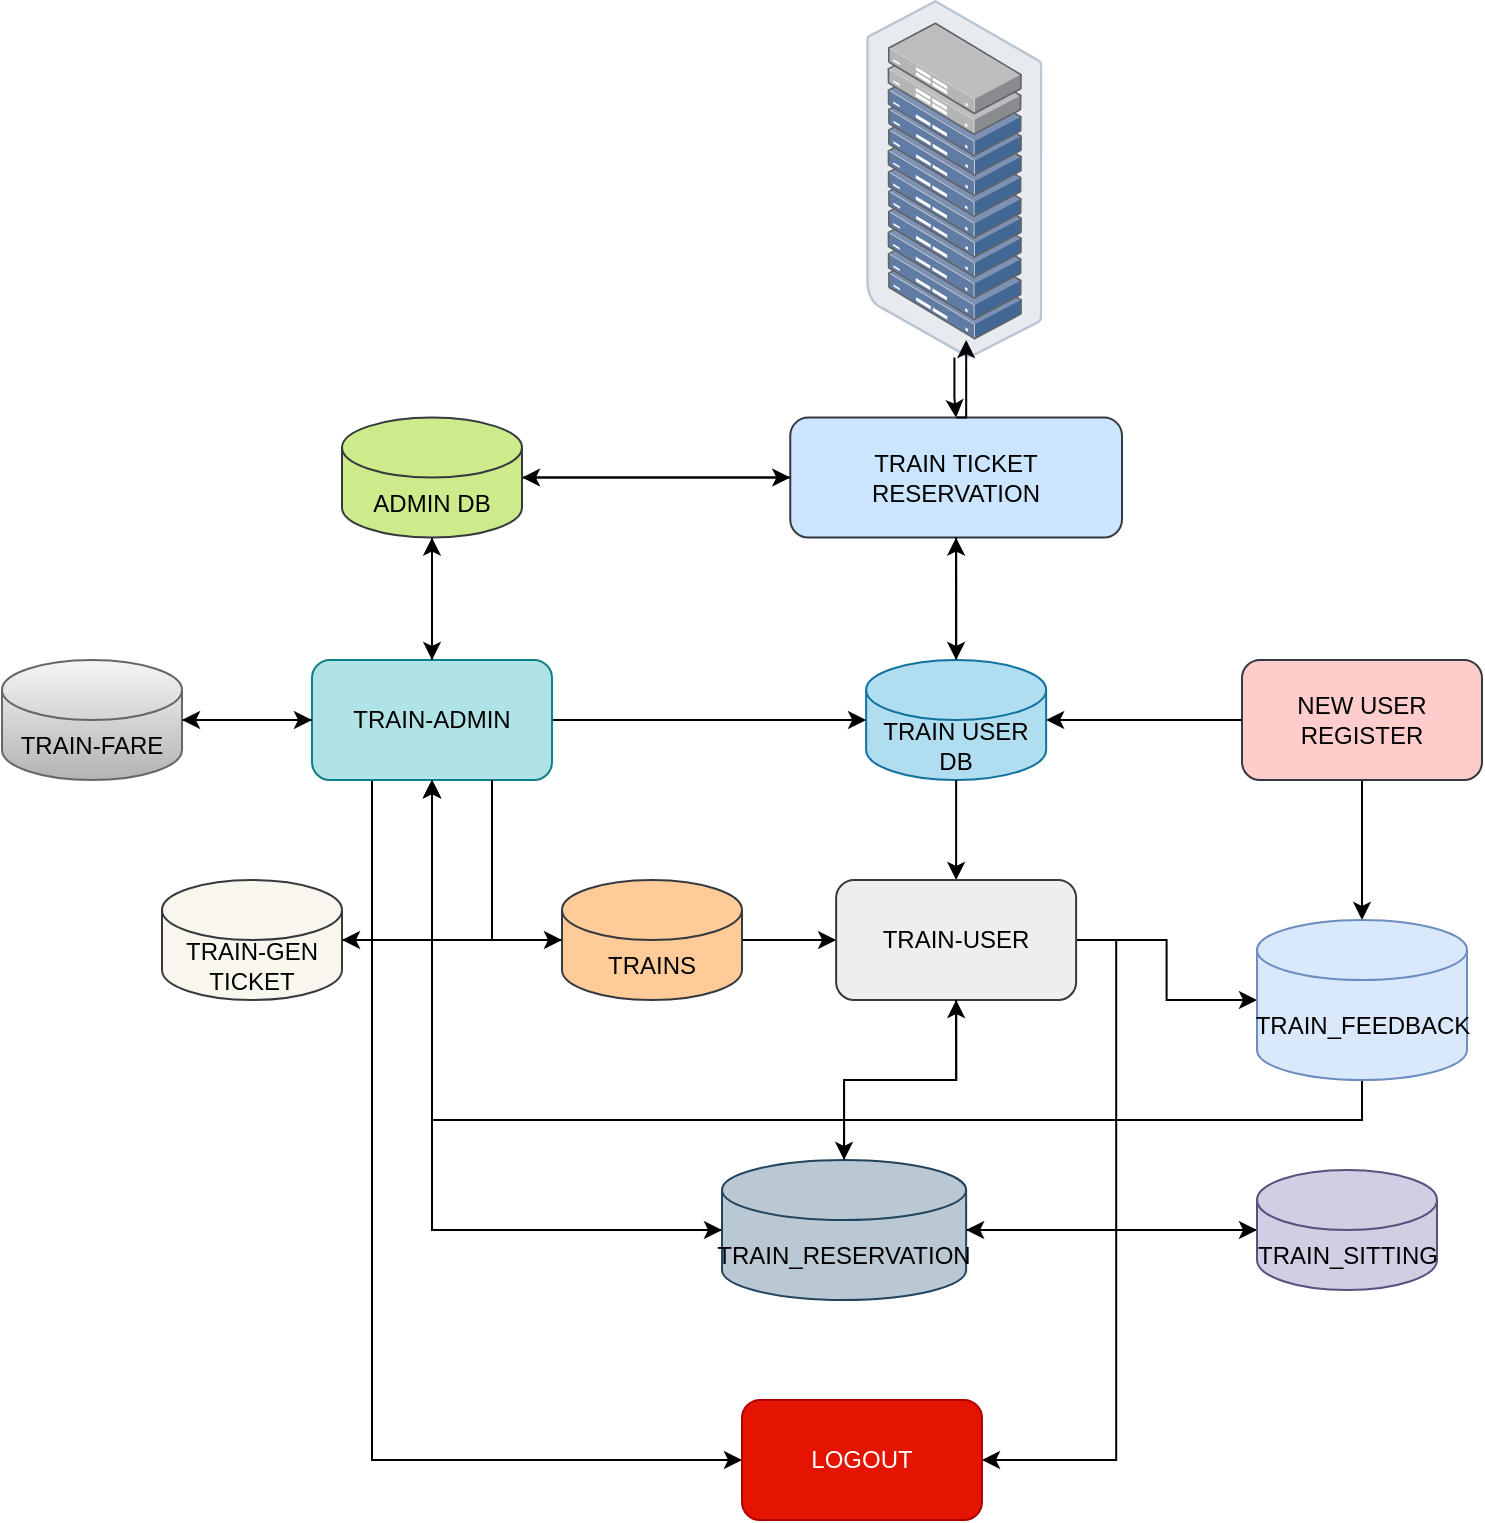 <mxfile version="24.0.7" type="device">
  <diagram name="Page-1" id="IcYI93ME0N--H37FZ3eT">
    <mxGraphModel dx="1886" dy="1615" grid="1" gridSize="10" guides="1" tooltips="1" connect="1" arrows="1" fold="1" page="1" pageScale="1" pageWidth="850" pageHeight="1100" math="0" shadow="0">
      <root>
        <mxCell id="0" />
        <mxCell id="1" parent="0" />
        <mxCell id="-MYAoe4Ej_QmFqHwzDkh-26" style="edgeStyle=orthogonalEdgeStyle;rounded=0;orthogonalLoop=1;jettySize=auto;html=1;entryX=0.5;entryY=0;entryDx=0;entryDy=0;" edge="1" parent="1" source="uQxzIOvWOeLOxxspnTJq-66" target="uQxzIOvWOeLOxxspnTJq-67">
          <mxGeometry relative="1" as="geometry" />
        </mxCell>
        <mxCell id="uQxzIOvWOeLOxxspnTJq-66" value="" style="image;points=[];aspect=fixed;html=1;align=center;shadow=0;dashed=0;image=img/lib/allied_telesis/storage/Datacenter_Server_Rack_ToR.svg;" parent="1" vertex="1">
          <mxGeometry x="112.07" y="-1100" width="88.2" height="178.8" as="geometry" />
        </mxCell>
        <mxCell id="uQxzIOvWOeLOxxspnTJq-67" value="TRAIN TICKET RESERVATION" style="rounded=1;whiteSpace=wrap;html=1;fillColor=#cce5ff;strokeColor=#36393d;" parent="1" vertex="1">
          <mxGeometry x="74.13" y="-891.2" width="165.87" height="60" as="geometry" />
        </mxCell>
        <mxCell id="uQxzIOvWOeLOxxspnTJq-69" style="edgeStyle=orthogonalEdgeStyle;rounded=0;orthogonalLoop=1;jettySize=auto;html=1;entryX=0;entryY=0.5;entryDx=0;entryDy=0;" parent="1" source="uQxzIOvWOeLOxxspnTJq-68" target="uQxzIOvWOeLOxxspnTJq-67" edge="1">
          <mxGeometry relative="1" as="geometry" />
        </mxCell>
        <mxCell id="uQxzIOvWOeLOxxspnTJq-78" style="edgeStyle=orthogonalEdgeStyle;rounded=0;orthogonalLoop=1;jettySize=auto;html=1;entryX=0.5;entryY=0;entryDx=0;entryDy=0;" parent="1" source="uQxzIOvWOeLOxxspnTJq-68" target="uQxzIOvWOeLOxxspnTJq-75" edge="1">
          <mxGeometry relative="1" as="geometry" />
        </mxCell>
        <mxCell id="uQxzIOvWOeLOxxspnTJq-68" value="ADMIN DB" style="shape=cylinder3;whiteSpace=wrap;html=1;boundedLbl=1;backgroundOutline=1;size=15;fillColor=#cdeb8b;strokeColor=#36393d;" parent="1" vertex="1">
          <mxGeometry x="-150" y="-891.2" width="90" height="60" as="geometry" />
        </mxCell>
        <mxCell id="uQxzIOvWOeLOxxspnTJq-70" style="edgeStyle=orthogonalEdgeStyle;rounded=0;orthogonalLoop=1;jettySize=auto;html=1;entryX=1;entryY=0.5;entryDx=0;entryDy=0;entryPerimeter=0;" parent="1" source="uQxzIOvWOeLOxxspnTJq-67" target="uQxzIOvWOeLOxxspnTJq-68" edge="1">
          <mxGeometry relative="1" as="geometry" />
        </mxCell>
        <mxCell id="uQxzIOvWOeLOxxspnTJq-73" style="edgeStyle=orthogonalEdgeStyle;rounded=0;orthogonalLoop=1;jettySize=auto;html=1;exitX=0.5;exitY=0;exitDx=0;exitDy=0;exitPerimeter=0;" parent="1" source="uQxzIOvWOeLOxxspnTJq-71" target="uQxzIOvWOeLOxxspnTJq-67" edge="1">
          <mxGeometry relative="1" as="geometry" />
        </mxCell>
        <mxCell id="uQxzIOvWOeLOxxspnTJq-71" value="TRAIN USER DB" style="shape=cylinder3;whiteSpace=wrap;html=1;boundedLbl=1;backgroundOutline=1;size=15;fillColor=#b1ddf0;strokeColor=#10739e;" parent="1" vertex="1">
          <mxGeometry x="112.07" y="-770" width="90" height="60" as="geometry" />
        </mxCell>
        <mxCell id="uQxzIOvWOeLOxxspnTJq-74" style="edgeStyle=orthogonalEdgeStyle;rounded=0;orthogonalLoop=1;jettySize=auto;html=1;entryX=0.5;entryY=0;entryDx=0;entryDy=0;entryPerimeter=0;" parent="1" source="uQxzIOvWOeLOxxspnTJq-67" target="uQxzIOvWOeLOxxspnTJq-71" edge="1">
          <mxGeometry relative="1" as="geometry" />
        </mxCell>
        <mxCell id="uQxzIOvWOeLOxxspnTJq-79" style="edgeStyle=orthogonalEdgeStyle;rounded=0;orthogonalLoop=1;jettySize=auto;html=1;" parent="1" source="uQxzIOvWOeLOxxspnTJq-75" target="uQxzIOvWOeLOxxspnTJq-71" edge="1">
          <mxGeometry relative="1" as="geometry" />
        </mxCell>
        <mxCell id="uQxzIOvWOeLOxxspnTJq-116" style="edgeStyle=orthogonalEdgeStyle;rounded=0;orthogonalLoop=1;jettySize=auto;html=1;exitX=0.25;exitY=1;exitDx=0;exitDy=0;entryX=0;entryY=0.5;entryDx=0;entryDy=0;" parent="1" source="uQxzIOvWOeLOxxspnTJq-75" target="uQxzIOvWOeLOxxspnTJq-112" edge="1">
          <mxGeometry relative="1" as="geometry" />
        </mxCell>
        <mxCell id="uQxzIOvWOeLOxxspnTJq-75" value="TRAIN-ADMIN" style="rounded=1;whiteSpace=wrap;html=1;fillColor=#b0e3e6;strokeColor=#0e8088;" parent="1" vertex="1">
          <mxGeometry x="-165" y="-770" width="120" height="60" as="geometry" />
        </mxCell>
        <mxCell id="uQxzIOvWOeLOxxspnTJq-77" style="edgeStyle=orthogonalEdgeStyle;rounded=0;orthogonalLoop=1;jettySize=auto;html=1;exitX=0.5;exitY=0;exitDx=0;exitDy=0;entryX=0.5;entryY=1;entryDx=0;entryDy=0;entryPerimeter=0;" parent="1" source="uQxzIOvWOeLOxxspnTJq-75" target="uQxzIOvWOeLOxxspnTJq-68" edge="1">
          <mxGeometry relative="1" as="geometry" />
        </mxCell>
        <mxCell id="uQxzIOvWOeLOxxspnTJq-83" value="" style="edgeStyle=orthogonalEdgeStyle;rounded=0;orthogonalLoop=1;jettySize=auto;html=1;" parent="1" source="uQxzIOvWOeLOxxspnTJq-71" target="uQxzIOvWOeLOxxspnTJq-82" edge="1">
          <mxGeometry relative="1" as="geometry">
            <mxPoint x="157" y="-710" as="sourcePoint" />
            <mxPoint x="157.07" y="-630" as="targetPoint" />
          </mxGeometry>
        </mxCell>
        <mxCell id="tYu_Px5KhP06TrvpOT4I-1" style="edgeStyle=orthogonalEdgeStyle;rounded=0;orthogonalLoop=1;jettySize=auto;html=1;exitX=1;exitY=0.5;exitDx=0;exitDy=0;entryX=1;entryY=0.5;entryDx=0;entryDy=0;" parent="1" source="uQxzIOvWOeLOxxspnTJq-82" target="uQxzIOvWOeLOxxspnTJq-112" edge="1">
          <mxGeometry relative="1" as="geometry" />
        </mxCell>
        <mxCell id="-MYAoe4Ej_QmFqHwzDkh-22" style="edgeStyle=orthogonalEdgeStyle;rounded=0;orthogonalLoop=1;jettySize=auto;html=1;exitX=1;exitY=0.5;exitDx=0;exitDy=0;" edge="1" parent="1" source="uQxzIOvWOeLOxxspnTJq-82" target="-MYAoe4Ej_QmFqHwzDkh-12">
          <mxGeometry relative="1" as="geometry" />
        </mxCell>
        <mxCell id="uQxzIOvWOeLOxxspnTJq-82" value="TRAIN-USER" style="rounded=1;whiteSpace=wrap;html=1;fillColor=#eeeeee;strokeColor=#36393d;" parent="1" vertex="1">
          <mxGeometry x="97.07" y="-660" width="120" height="60" as="geometry" />
        </mxCell>
        <mxCell id="uQxzIOvWOeLOxxspnTJq-86" style="edgeStyle=orthogonalEdgeStyle;rounded=0;orthogonalLoop=1;jettySize=auto;html=1;entryX=0.5;entryY=1;entryDx=0;entryDy=0;" parent="1" source="uQxzIOvWOeLOxxspnTJq-84" target="uQxzIOvWOeLOxxspnTJq-82" edge="1">
          <mxGeometry relative="1" as="geometry" />
        </mxCell>
        <mxCell id="uQxzIOvWOeLOxxspnTJq-90" style="edgeStyle=orthogonalEdgeStyle;rounded=0;orthogonalLoop=1;jettySize=auto;html=1;exitX=0;exitY=0.5;exitDx=0;exitDy=0;exitPerimeter=0;entryX=0.5;entryY=1;entryDx=0;entryDy=0;" parent="1" source="uQxzIOvWOeLOxxspnTJq-84" target="uQxzIOvWOeLOxxspnTJq-75" edge="1">
          <mxGeometry relative="1" as="geometry" />
        </mxCell>
        <mxCell id="-MYAoe4Ej_QmFqHwzDkh-4" value="" style="edgeStyle=orthogonalEdgeStyle;rounded=0;orthogonalLoop=1;jettySize=auto;html=1;" edge="1" parent="1" source="uQxzIOvWOeLOxxspnTJq-84" target="-MYAoe4Ej_QmFqHwzDkh-3">
          <mxGeometry relative="1" as="geometry" />
        </mxCell>
        <mxCell id="uQxzIOvWOeLOxxspnTJq-84" value="TRAIN_RESERVATION" style="shape=cylinder3;whiteSpace=wrap;html=1;boundedLbl=1;backgroundOutline=1;size=15;fillColor=#bac8d3;strokeColor=#23445d;" parent="1" vertex="1">
          <mxGeometry x="40" y="-520" width="122.07" height="70" as="geometry" />
        </mxCell>
        <mxCell id="uQxzIOvWOeLOxxspnTJq-85" style="edgeStyle=orthogonalEdgeStyle;rounded=0;orthogonalLoop=1;jettySize=auto;html=1;exitX=0.5;exitY=1;exitDx=0;exitDy=0;entryX=0.5;entryY=0;entryDx=0;entryDy=0;entryPerimeter=0;" parent="1" source="uQxzIOvWOeLOxxspnTJq-82" target="uQxzIOvWOeLOxxspnTJq-84" edge="1">
          <mxGeometry relative="1" as="geometry" />
        </mxCell>
        <mxCell id="uQxzIOvWOeLOxxspnTJq-89" style="edgeStyle=orthogonalEdgeStyle;rounded=0;orthogonalLoop=1;jettySize=auto;html=1;exitX=0.5;exitY=1;exitDx=0;exitDy=0;entryX=0;entryY=0.5;entryDx=0;entryDy=0;entryPerimeter=0;" parent="1" source="uQxzIOvWOeLOxxspnTJq-75" target="uQxzIOvWOeLOxxspnTJq-84" edge="1">
          <mxGeometry relative="1" as="geometry" />
        </mxCell>
        <mxCell id="uQxzIOvWOeLOxxspnTJq-93" style="edgeStyle=orthogonalEdgeStyle;rounded=0;orthogonalLoop=1;jettySize=auto;html=1;exitX=1;exitY=0.5;exitDx=0;exitDy=0;exitPerimeter=0;entryX=0;entryY=0.5;entryDx=0;entryDy=0;" parent="1" source="uQxzIOvWOeLOxxspnTJq-91" target="uQxzIOvWOeLOxxspnTJq-82" edge="1">
          <mxGeometry relative="1" as="geometry" />
        </mxCell>
        <mxCell id="uQxzIOvWOeLOxxspnTJq-96" style="edgeStyle=orthogonalEdgeStyle;rounded=0;orthogonalLoop=1;jettySize=auto;html=1;exitX=0;exitY=0.5;exitDx=0;exitDy=0;exitPerimeter=0;entryX=0.5;entryY=1;entryDx=0;entryDy=0;" parent="1" source="uQxzIOvWOeLOxxspnTJq-91" target="uQxzIOvWOeLOxxspnTJq-75" edge="1">
          <mxGeometry relative="1" as="geometry" />
        </mxCell>
        <mxCell id="uQxzIOvWOeLOxxspnTJq-91" value="TRAINS" style="shape=cylinder3;whiteSpace=wrap;html=1;boundedLbl=1;backgroundOutline=1;size=15;fillColor=#ffcc99;strokeColor=#36393d;" parent="1" vertex="1">
          <mxGeometry x="-40" y="-660" width="90" height="60" as="geometry" />
        </mxCell>
        <mxCell id="uQxzIOvWOeLOxxspnTJq-98" style="edgeStyle=orthogonalEdgeStyle;rounded=0;orthogonalLoop=1;jettySize=auto;html=1;exitX=0.75;exitY=1;exitDx=0;exitDy=0;entryX=0;entryY=0.5;entryDx=0;entryDy=0;entryPerimeter=0;" parent="1" source="uQxzIOvWOeLOxxspnTJq-75" target="uQxzIOvWOeLOxxspnTJq-91" edge="1">
          <mxGeometry relative="1" as="geometry" />
        </mxCell>
        <mxCell id="uQxzIOvWOeLOxxspnTJq-103" style="edgeStyle=orthogonalEdgeStyle;rounded=0;orthogonalLoop=1;jettySize=auto;html=1;exitX=1;exitY=0.5;exitDx=0;exitDy=0;exitPerimeter=0;entryX=0;entryY=0.5;entryDx=0;entryDy=0;" parent="1" source="uQxzIOvWOeLOxxspnTJq-100" target="uQxzIOvWOeLOxxspnTJq-75" edge="1">
          <mxGeometry relative="1" as="geometry" />
        </mxCell>
        <mxCell id="uQxzIOvWOeLOxxspnTJq-100" value="TRAIN-FARE" style="shape=cylinder3;whiteSpace=wrap;html=1;boundedLbl=1;backgroundOutline=1;size=15;fillColor=#f5f5f5;strokeColor=#666666;gradientColor=#b3b3b3;" parent="1" vertex="1">
          <mxGeometry x="-320" y="-770" width="90" height="60" as="geometry" />
        </mxCell>
        <mxCell id="uQxzIOvWOeLOxxspnTJq-105" style="edgeStyle=orthogonalEdgeStyle;rounded=0;orthogonalLoop=1;jettySize=auto;html=1;entryX=1;entryY=0.5;entryDx=0;entryDy=0;entryPerimeter=0;" parent="1" source="uQxzIOvWOeLOxxspnTJq-75" target="uQxzIOvWOeLOxxspnTJq-100" edge="1">
          <mxGeometry relative="1" as="geometry" />
        </mxCell>
        <mxCell id="-MYAoe4Ej_QmFqHwzDkh-18" style="edgeStyle=orthogonalEdgeStyle;rounded=0;orthogonalLoop=1;jettySize=auto;html=1;exitX=0.5;exitY=1;exitDx=0;exitDy=0;" edge="1" parent="1" source="uQxzIOvWOeLOxxspnTJq-106" target="-MYAoe4Ej_QmFqHwzDkh-12">
          <mxGeometry relative="1" as="geometry" />
        </mxCell>
        <mxCell id="uQxzIOvWOeLOxxspnTJq-106" value="NEW USER REGISTER" style="rounded=1;whiteSpace=wrap;html=1;fillColor=#ffcccc;strokeColor=#36393d;" parent="1" vertex="1">
          <mxGeometry x="300" y="-770" width="120" height="60" as="geometry" />
        </mxCell>
        <mxCell id="uQxzIOvWOeLOxxspnTJq-107" style="edgeStyle=orthogonalEdgeStyle;rounded=0;orthogonalLoop=1;jettySize=auto;html=1;exitX=0;exitY=0.5;exitDx=0;exitDy=0;entryX=1;entryY=0.5;entryDx=0;entryDy=0;entryPerimeter=0;" parent="1" source="uQxzIOvWOeLOxxspnTJq-106" target="uQxzIOvWOeLOxxspnTJq-71" edge="1">
          <mxGeometry relative="1" as="geometry" />
        </mxCell>
        <mxCell id="uQxzIOvWOeLOxxspnTJq-109" style="edgeStyle=orthogonalEdgeStyle;rounded=0;orthogonalLoop=1;jettySize=auto;html=1;exitX=1;exitY=0.5;exitDx=0;exitDy=0;exitPerimeter=0;entryX=0.5;entryY=1;entryDx=0;entryDy=0;" parent="1" source="uQxzIOvWOeLOxxspnTJq-108" target="uQxzIOvWOeLOxxspnTJq-75" edge="1">
          <mxGeometry relative="1" as="geometry" />
        </mxCell>
        <mxCell id="uQxzIOvWOeLOxxspnTJq-108" value="TRAIN-GEN TICKET" style="shape=cylinder3;whiteSpace=wrap;html=1;boundedLbl=1;backgroundOutline=1;size=15;fillColor=#f9f7ed;strokeColor=#36393d;" parent="1" vertex="1">
          <mxGeometry x="-240" y="-660" width="90" height="60" as="geometry" />
        </mxCell>
        <mxCell id="uQxzIOvWOeLOxxspnTJq-110" style="edgeStyle=orthogonalEdgeStyle;rounded=0;orthogonalLoop=1;jettySize=auto;html=1;entryX=1;entryY=0.5;entryDx=0;entryDy=0;entryPerimeter=0;" parent="1" source="uQxzIOvWOeLOxxspnTJq-75" target="uQxzIOvWOeLOxxspnTJq-108" edge="1">
          <mxGeometry relative="1" as="geometry" />
        </mxCell>
        <mxCell id="uQxzIOvWOeLOxxspnTJq-112" value="LOGOUT" style="rounded=1;whiteSpace=wrap;html=1;fillColor=#e51400;strokeColor=#B20000;fontColor=#ffffff;" parent="1" vertex="1">
          <mxGeometry x="50.0" y="-400" width="120" height="60" as="geometry" />
        </mxCell>
        <mxCell id="-MYAoe4Ej_QmFqHwzDkh-21" style="edgeStyle=orthogonalEdgeStyle;rounded=0;orthogonalLoop=1;jettySize=auto;html=1;exitX=0;exitY=0.5;exitDx=0;exitDy=0;exitPerimeter=0;" edge="1" parent="1" source="-MYAoe4Ej_QmFqHwzDkh-3" target="uQxzIOvWOeLOxxspnTJq-84">
          <mxGeometry relative="1" as="geometry" />
        </mxCell>
        <mxCell id="-MYAoe4Ej_QmFqHwzDkh-3" value="TRAIN&lt;span style=&quot;background-color: initial;&quot;&gt;_SITTING&lt;/span&gt;" style="shape=cylinder3;whiteSpace=wrap;html=1;boundedLbl=1;backgroundOutline=1;size=15;fillColor=#d0cee2;strokeColor=#56517e;" vertex="1" parent="1">
          <mxGeometry x="307.5" y="-515" width="90" height="60" as="geometry" />
        </mxCell>
        <mxCell id="-MYAoe4Ej_QmFqHwzDkh-20" style="edgeStyle=orthogonalEdgeStyle;rounded=0;orthogonalLoop=1;jettySize=auto;html=1;exitX=0.5;exitY=1;exitDx=0;exitDy=0;exitPerimeter=0;entryX=0.5;entryY=1;entryDx=0;entryDy=0;" edge="1" parent="1" source="-MYAoe4Ej_QmFqHwzDkh-12" target="uQxzIOvWOeLOxxspnTJq-75">
          <mxGeometry relative="1" as="geometry" />
        </mxCell>
        <mxCell id="-MYAoe4Ej_QmFqHwzDkh-12" value="TRAIN&lt;span style=&quot;background-color: initial;&quot;&gt;_FEEDBACK&lt;/span&gt;" style="shape=cylinder3;whiteSpace=wrap;html=1;boundedLbl=1;backgroundOutline=1;size=15;fillColor=#dae8fc;strokeColor=#6c8ebf;" vertex="1" parent="1">
          <mxGeometry x="307.5" y="-640" width="105" height="80" as="geometry" />
        </mxCell>
        <mxCell id="-MYAoe4Ej_QmFqHwzDkh-23" style="edgeStyle=orthogonalEdgeStyle;rounded=0;orthogonalLoop=1;jettySize=auto;html=1;exitX=0.5;exitY=0;exitDx=0;exitDy=0;entryX=0.567;entryY=0.951;entryDx=0;entryDy=0;entryPerimeter=0;" edge="1" parent="1" source="uQxzIOvWOeLOxxspnTJq-67" target="uQxzIOvWOeLOxxspnTJq-66">
          <mxGeometry relative="1" as="geometry" />
        </mxCell>
      </root>
    </mxGraphModel>
  </diagram>
</mxfile>
